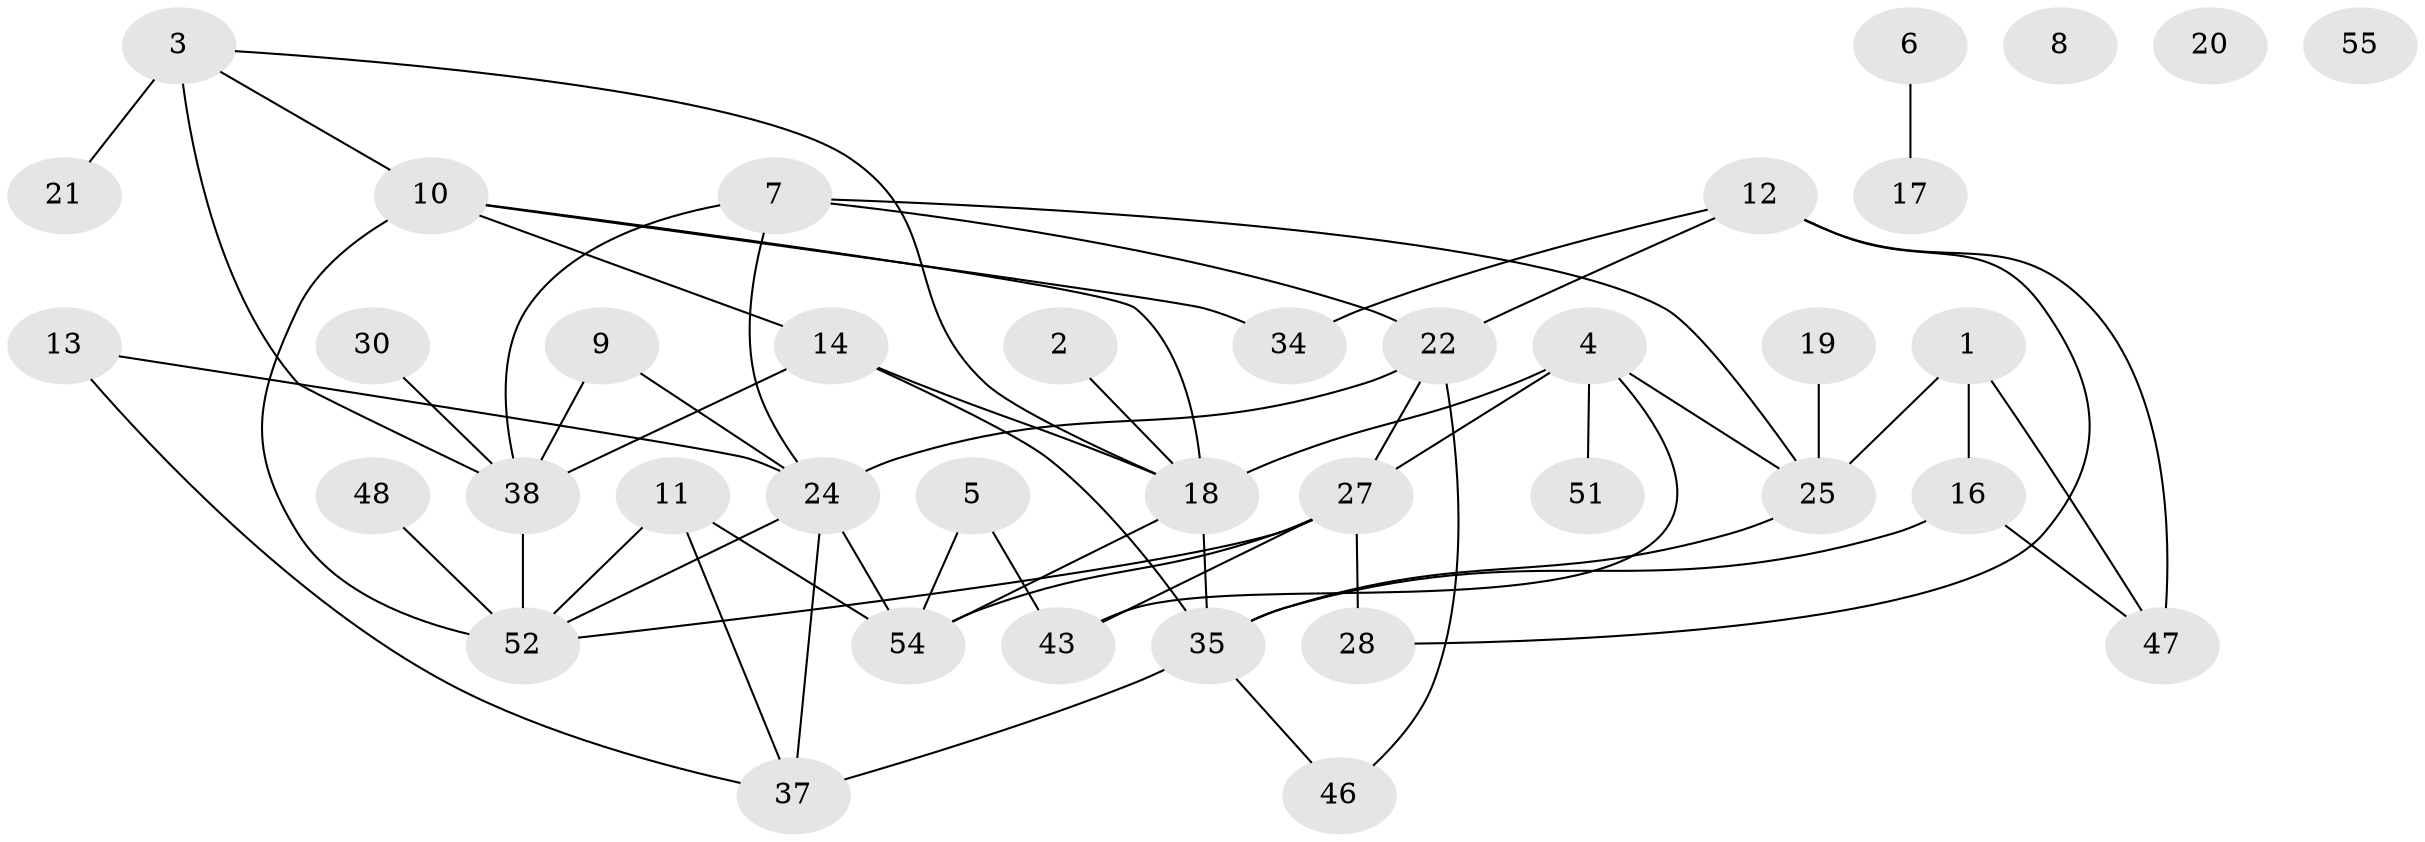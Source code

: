 // original degree distribution, {1: 0.1864406779661017, 4: 0.22033898305084745, 3: 0.2033898305084746, 2: 0.22033898305084745, 0: 0.03389830508474576, 6: 0.05084745762711865, 5: 0.0847457627118644}
// Generated by graph-tools (version 1.1) at 2025/41/03/06/25 10:41:24]
// undirected, 38 vertices, 59 edges
graph export_dot {
graph [start="1"]
  node [color=gray90,style=filled];
  1 [super="+32"];
  2 [super="+44"];
  3 [super="+36"];
  4 [super="+15"];
  5 [super="+26"];
  6;
  7 [super="+31"];
  8 [super="+40"];
  9;
  10 [super="+53"];
  11 [super="+56"];
  12 [super="+23"];
  13;
  14 [super="+42"];
  16 [super="+29"];
  17;
  18 [super="+59"];
  19;
  20;
  21;
  22 [super="+50"];
  24 [super="+57"];
  25 [super="+39"];
  27 [super="+33"];
  28;
  30;
  34;
  35 [super="+41"];
  37 [super="+45"];
  38 [super="+49"];
  43;
  46;
  47;
  48;
  51;
  52 [super="+58"];
  54;
  55;
  1 -- 16;
  1 -- 25;
  1 -- 47;
  2 -- 18;
  3 -- 18;
  3 -- 21;
  3 -- 10;
  3 -- 38 [weight=2];
  4 -- 27;
  4 -- 18;
  4 -- 43;
  4 -- 51;
  4 -- 25;
  5 -- 43;
  5 -- 54;
  6 -- 17;
  7 -- 25;
  7 -- 24;
  7 -- 38;
  7 -- 22;
  9 -- 24;
  9 -- 38;
  10 -- 34;
  10 -- 52 [weight=2];
  10 -- 18;
  10 -- 14;
  11 -- 54;
  11 -- 37;
  11 -- 52;
  12 -- 28;
  12 -- 34;
  12 -- 22;
  12 -- 47;
  13 -- 24;
  13 -- 37;
  14 -- 18;
  14 -- 38;
  14 -- 35;
  16 -- 35;
  16 -- 47;
  18 -- 54;
  18 -- 35;
  19 -- 25 [weight=2];
  22 -- 46;
  22 -- 27;
  22 -- 24;
  24 -- 37 [weight=2];
  24 -- 54;
  24 -- 52;
  25 -- 35;
  27 -- 43;
  27 -- 54;
  27 -- 28;
  27 -- 52;
  30 -- 38;
  35 -- 46;
  35 -- 37;
  38 -- 52;
  48 -- 52;
}
